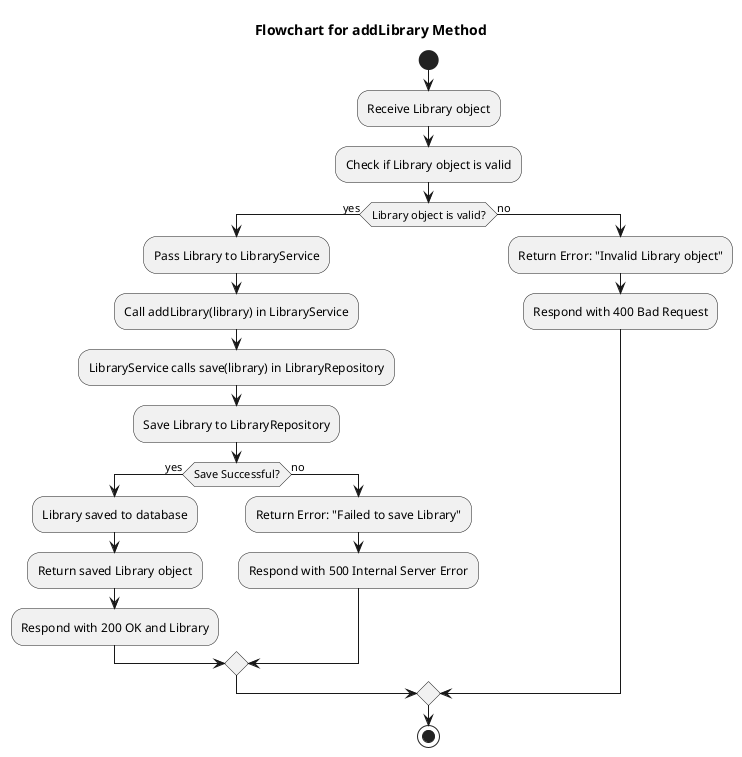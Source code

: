 @startuml
title Flowchart for addLibrary Method

start
:Receive Library object;
:Check if Library object is valid;

if (Library object is valid?) then (yes)
  :Pass Library to LibraryService;
  :Call addLibrary(library) in LibraryService;
  :LibraryService calls save(library) in LibraryRepository;

  :Save Library to LibraryRepository;
  if (Save Successful?) then (yes)
    :Library saved to database;
    :Return saved Library object;
    :Respond with 200 OK and Library;
  else (no)
    :Return Error: "Failed to save Library";
    :Respond with 500 Internal Server Error;
  endif

else (no)
  :Return Error: "Invalid Library object";
  :Respond with 400 Bad Request;
endif

stop
@enduml